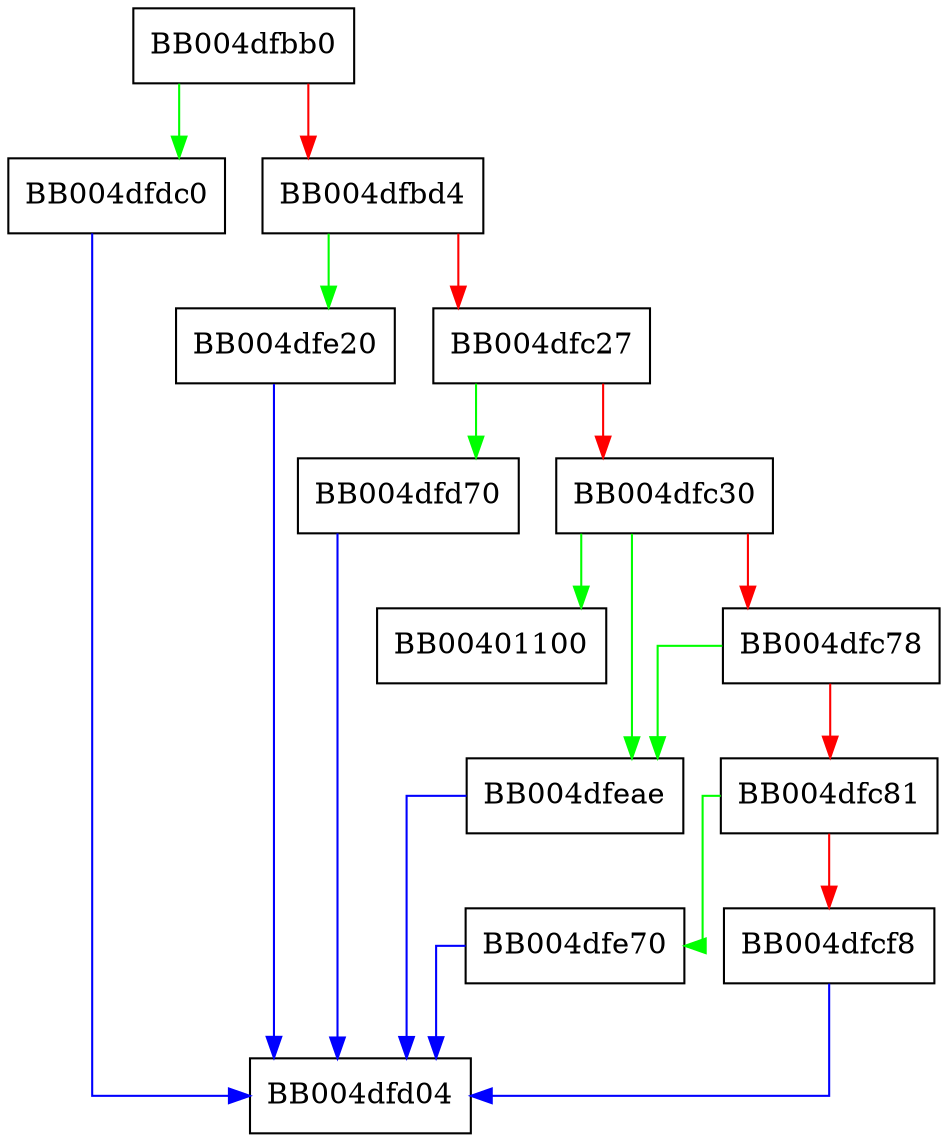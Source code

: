 digraph tls_construct_cke_psk_preamble {
  node [shape="box"];
  graph [splines=ortho];
  BB004dfbb0 -> BB004dfdc0 [color="green"];
  BB004dfbb0 -> BB004dfbd4 [color="red"];
  BB004dfbd4 -> BB004dfe20 [color="green"];
  BB004dfbd4 -> BB004dfc27 [color="red"];
  BB004dfc27 -> BB004dfd70 [color="green"];
  BB004dfc27 -> BB004dfc30 [color="red"];
  BB004dfc30 -> BB00401100 [color="green"];
  BB004dfc30 -> BB004dfeae [color="green"];
  BB004dfc30 -> BB004dfc78 [color="red"];
  BB004dfc78 -> BB004dfeae [color="green"];
  BB004dfc78 -> BB004dfc81 [color="red"];
  BB004dfc81 -> BB004dfe70 [color="green"];
  BB004dfc81 -> BB004dfcf8 [color="red"];
  BB004dfcf8 -> BB004dfd04 [color="blue"];
  BB004dfd70 -> BB004dfd04 [color="blue"];
  BB004dfdc0 -> BB004dfd04 [color="blue"];
  BB004dfe20 -> BB004dfd04 [color="blue"];
  BB004dfe70 -> BB004dfd04 [color="blue"];
  BB004dfeae -> BB004dfd04 [color="blue"];
}